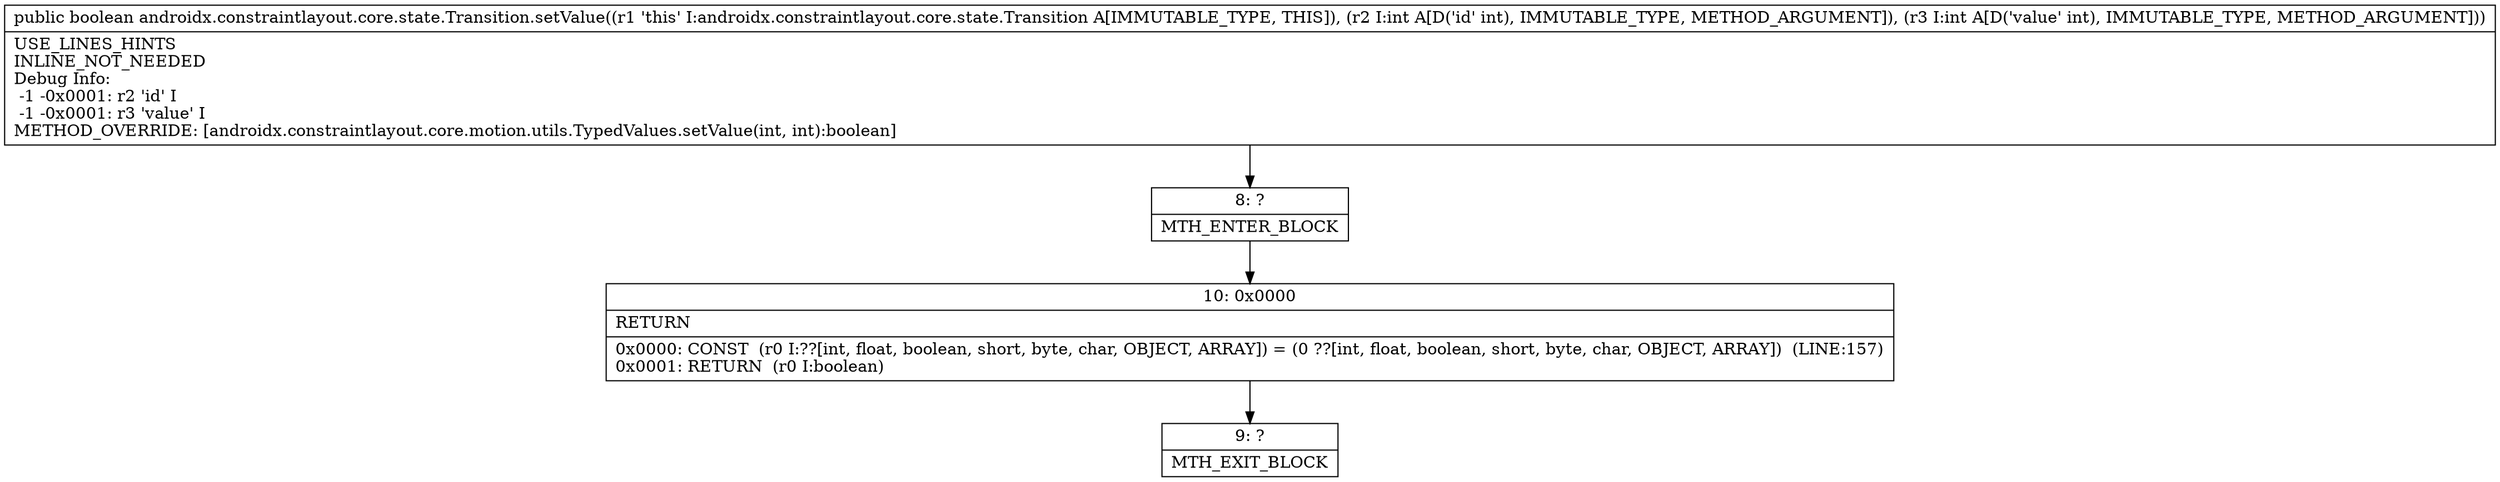 digraph "CFG forandroidx.constraintlayout.core.state.Transition.setValue(II)Z" {
Node_8 [shape=record,label="{8\:\ ?|MTH_ENTER_BLOCK\l}"];
Node_10 [shape=record,label="{10\:\ 0x0000|RETURN\l|0x0000: CONST  (r0 I:??[int, float, boolean, short, byte, char, OBJECT, ARRAY]) = (0 ??[int, float, boolean, short, byte, char, OBJECT, ARRAY])  (LINE:157)\l0x0001: RETURN  (r0 I:boolean) \l}"];
Node_9 [shape=record,label="{9\:\ ?|MTH_EXIT_BLOCK\l}"];
MethodNode[shape=record,label="{public boolean androidx.constraintlayout.core.state.Transition.setValue((r1 'this' I:androidx.constraintlayout.core.state.Transition A[IMMUTABLE_TYPE, THIS]), (r2 I:int A[D('id' int), IMMUTABLE_TYPE, METHOD_ARGUMENT]), (r3 I:int A[D('value' int), IMMUTABLE_TYPE, METHOD_ARGUMENT]))  | USE_LINES_HINTS\lINLINE_NOT_NEEDED\lDebug Info:\l  \-1 \-0x0001: r2 'id' I\l  \-1 \-0x0001: r3 'value' I\lMETHOD_OVERRIDE: [androidx.constraintlayout.core.motion.utils.TypedValues.setValue(int, int):boolean]\l}"];
MethodNode -> Node_8;Node_8 -> Node_10;
Node_10 -> Node_9;
}


